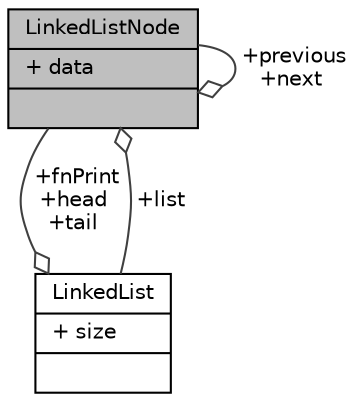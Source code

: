 digraph "LinkedListNode"
{
  edge [fontname="Helvetica",fontsize="10",labelfontname="Helvetica",labelfontsize="10"];
  node [fontname="Helvetica",fontsize="10",shape=record];
  Node1 [label="{LinkedListNode\n|+ data\l|}",height=0.2,width=0.4,color="black", fillcolor="grey75", style="filled", fontcolor="black"];
  Node1 -> Node1 [color="grey25",fontsize="10",style="solid",label=" +previous\n+next" ,arrowhead="odiamond",fontname="Helvetica"];
  Node2 -> Node1 [color="grey25",fontsize="10",style="solid",label=" +list" ,arrowhead="odiamond",fontname="Helvetica"];
  Node2 [label="{LinkedList\n|+ size\l|}",height=0.2,width=0.4,color="black", fillcolor="white", style="filled",URL="$struct_linked_list.html",tooltip="Main list type. "];
  Node1 -> Node2 [color="grey25",fontsize="10",style="solid",label=" +fnPrint\n+head\n+tail" ,arrowhead="odiamond",fontname="Helvetica"];
}
